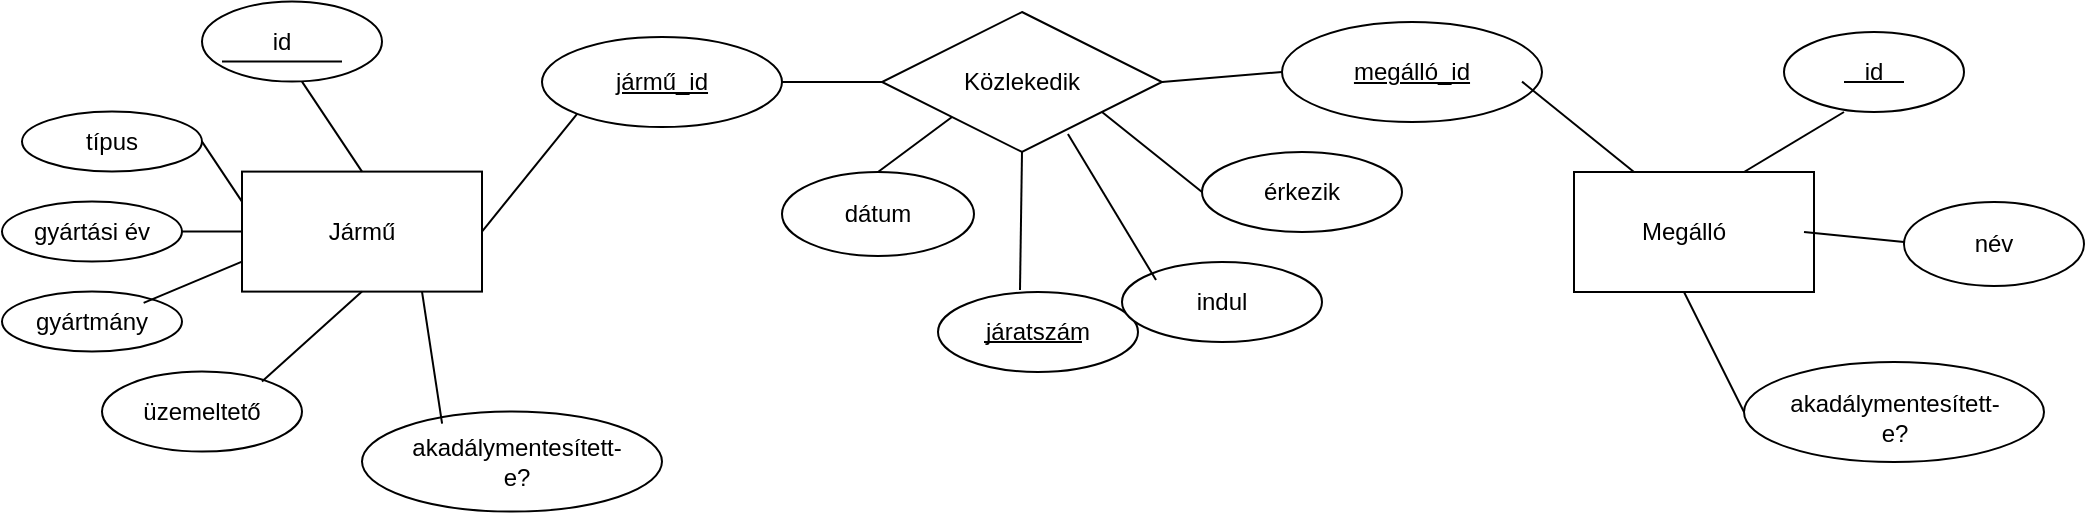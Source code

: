 <mxfile version="23.1.6" type="device">
  <diagram name="1 oldal" id="k7qnhddqRf9nzqc2Ejq8">
    <mxGraphModel dx="2807" dy="1204" grid="1" gridSize="10" guides="1" tooltips="1" connect="1" arrows="1" fold="1" page="1" pageScale="1" pageWidth="827" pageHeight="1169" math="0" shadow="0">
      <root>
        <mxCell id="0" />
        <mxCell id="1" parent="0" />
        <mxCell id="57wa1wvrsa3jBLDCA3DL-5" value="" style="ellipse;whiteSpace=wrap;html=1;" parent="1" vertex="1">
          <mxGeometry x="-10" y="474.8" width="90" height="40" as="geometry" />
        </mxCell>
        <mxCell id="_uJxmvS0vkBwXmg9_zSi-1" value="" style="rhombus;whiteSpace=wrap;html=1;" parent="1" vertex="1">
          <mxGeometry x="330" y="480" width="140" height="70" as="geometry" />
        </mxCell>
        <mxCell id="_uJxmvS0vkBwXmg9_zSi-2" value="&lt;div&gt;Közlekedik&lt;br&gt;&lt;/div&gt;" style="text;html=1;align=center;verticalAlign=middle;whiteSpace=wrap;rounded=0;" parent="1" vertex="1">
          <mxGeometry x="370" y="500" width="60" height="30" as="geometry" />
        </mxCell>
        <mxCell id="_uJxmvS0vkBwXmg9_zSi-3" value="" style="rounded=0;whiteSpace=wrap;html=1;" parent="1" vertex="1">
          <mxGeometry x="10" y="559.8" width="120" height="60" as="geometry" />
        </mxCell>
        <mxCell id="_uJxmvS0vkBwXmg9_zSi-4" value="" style="rounded=0;whiteSpace=wrap;html=1;" parent="1" vertex="1">
          <mxGeometry x="676" y="560" width="120" height="60" as="geometry" />
        </mxCell>
        <mxCell id="_uJxmvS0vkBwXmg9_zSi-5" value="Jármű" style="text;html=1;align=center;verticalAlign=middle;whiteSpace=wrap;rounded=0;" parent="1" vertex="1">
          <mxGeometry x="40" y="574.8" width="60" height="30" as="geometry" />
        </mxCell>
        <mxCell id="_uJxmvS0vkBwXmg9_zSi-6" value="Megálló" style="text;html=1;align=center;verticalAlign=middle;whiteSpace=wrap;rounded=0;" parent="1" vertex="1">
          <mxGeometry x="701" y="575" width="60" height="30" as="geometry" />
        </mxCell>
        <mxCell id="_uJxmvS0vkBwXmg9_zSi-7" value="" style="endArrow=none;html=1;rounded=0;exitX=1;exitY=0.5;exitDx=0;exitDy=0;entryX=0;entryY=1;entryDx=0;entryDy=0;" parent="1" source="_uJxmvS0vkBwXmg9_zSi-3" target="6KGySnNj_fVip3hefSK2-7" edge="1">
          <mxGeometry width="50" height="50" relative="1" as="geometry">
            <mxPoint x="210" y="392.8" as="sourcePoint" />
            <mxPoint x="174.439" y="410.203" as="targetPoint" />
          </mxGeometry>
        </mxCell>
        <mxCell id="_uJxmvS0vkBwXmg9_zSi-10" value="" style="ellipse;whiteSpace=wrap;html=1;" parent="1" vertex="1">
          <mxGeometry x="358" y="620" width="100" height="40" as="geometry" />
        </mxCell>
        <mxCell id="_uJxmvS0vkBwXmg9_zSi-11" value="járatszám" style="text;html=1;align=center;verticalAlign=middle;whiteSpace=wrap;rounded=0;" parent="1" vertex="1">
          <mxGeometry x="378" y="625" width="60" height="30" as="geometry" />
        </mxCell>
        <mxCell id="_uJxmvS0vkBwXmg9_zSi-12" value="típus" style="ellipse;whiteSpace=wrap;html=1;" parent="1" vertex="1">
          <mxGeometry x="-100" y="529.8" width="90" height="30" as="geometry" />
        </mxCell>
        <mxCell id="_uJxmvS0vkBwXmg9_zSi-13" value="gyártmány" style="ellipse;whiteSpace=wrap;html=1;" parent="1" vertex="1">
          <mxGeometry x="-110" y="619.8" width="90" height="30" as="geometry" />
        </mxCell>
        <mxCell id="_uJxmvS0vkBwXmg9_zSi-14" value="" style="ellipse;whiteSpace=wrap;html=1;" parent="1" vertex="1">
          <mxGeometry x="-60" y="659.8" width="100" height="40" as="geometry" />
        </mxCell>
        <mxCell id="_uJxmvS0vkBwXmg9_zSi-15" value="üzemeltető" style="text;html=1;align=center;verticalAlign=middle;whiteSpace=wrap;rounded=0;" parent="1" vertex="1">
          <mxGeometry x="-40" y="664.8" width="60" height="30" as="geometry" />
        </mxCell>
        <mxCell id="_uJxmvS0vkBwXmg9_zSi-16" value="" style="endArrow=none;html=1;rounded=0;entryX=0;entryY=0.25;entryDx=0;entryDy=0;" parent="1" target="_uJxmvS0vkBwXmg9_zSi-3" edge="1">
          <mxGeometry width="50" height="50" relative="1" as="geometry">
            <mxPoint x="-10" y="544.8" as="sourcePoint" />
            <mxPoint x="40" y="494.8" as="targetPoint" />
          </mxGeometry>
        </mxCell>
        <mxCell id="_uJxmvS0vkBwXmg9_zSi-17" value="" style="endArrow=none;html=1;rounded=0;entryX=0;entryY=0.75;entryDx=0;entryDy=0;exitX=0.787;exitY=0.189;exitDx=0;exitDy=0;exitPerimeter=0;" parent="1" source="_uJxmvS0vkBwXmg9_zSi-13" target="_uJxmvS0vkBwXmg9_zSi-3" edge="1">
          <mxGeometry width="50" height="50" relative="1" as="geometry">
            <mxPoint x="-20" y="609.8" as="sourcePoint" />
            <mxPoint x="30" y="559.8" as="targetPoint" />
          </mxGeometry>
        </mxCell>
        <mxCell id="_uJxmvS0vkBwXmg9_zSi-18" value="" style="endArrow=none;html=1;rounded=0;entryX=0.5;entryY=1;entryDx=0;entryDy=0;" parent="1" target="_uJxmvS0vkBwXmg9_zSi-3" edge="1">
          <mxGeometry width="50" height="50" relative="1" as="geometry">
            <mxPoint x="20" y="664.8" as="sourcePoint" />
            <mxPoint x="70" y="614.8" as="targetPoint" />
          </mxGeometry>
        </mxCell>
        <mxCell id="_uJxmvS0vkBwXmg9_zSi-19" value="" style="endArrow=none;html=1;rounded=0;exitX=0.5;exitY=0;exitDx=0;exitDy=0;" parent="1" source="_uJxmvS0vkBwXmg9_zSi-3" edge="1">
          <mxGeometry width="50" height="50" relative="1" as="geometry">
            <mxPoint x="-10" y="564.8" as="sourcePoint" />
            <mxPoint x="40" y="514.8" as="targetPoint" />
            <Array as="points" />
          </mxGeometry>
        </mxCell>
        <mxCell id="_uJxmvS0vkBwXmg9_zSi-20" value="" style="endArrow=none;html=1;rounded=0;" parent="1" edge="1">
          <mxGeometry width="50" height="50" relative="1" as="geometry">
            <mxPoint y="504.8" as="sourcePoint" />
            <mxPoint x="60" y="504.8" as="targetPoint" />
            <Array as="points">
              <mxPoint x="40" y="504.8" />
            </Array>
          </mxGeometry>
        </mxCell>
        <mxCell id="_uJxmvS0vkBwXmg9_zSi-21" value="" style="ellipse;whiteSpace=wrap;html=1;" parent="1" vertex="1">
          <mxGeometry x="781" y="490" width="90" height="40" as="geometry" />
        </mxCell>
        <mxCell id="_uJxmvS0vkBwXmg9_zSi-22" value="" style="ellipse;whiteSpace=wrap;html=1;" parent="1" vertex="1">
          <mxGeometry x="841" y="575" width="90" height="42" as="geometry" />
        </mxCell>
        <mxCell id="_uJxmvS0vkBwXmg9_zSi-23" value="" style="ellipse;whiteSpace=wrap;html=1;" parent="1" vertex="1">
          <mxGeometry x="761" y="655" width="150" height="50" as="geometry" />
        </mxCell>
        <mxCell id="_uJxmvS0vkBwXmg9_zSi-24" value="id" style="text;html=1;align=center;verticalAlign=middle;whiteSpace=wrap;rounded=0;strokeColor=none;" parent="1" vertex="1">
          <mxGeometry x="796" y="495" width="60" height="30" as="geometry" />
        </mxCell>
        <mxCell id="_uJxmvS0vkBwXmg9_zSi-25" value="név" style="text;html=1;align=center;verticalAlign=middle;whiteSpace=wrap;rounded=0;" parent="1" vertex="1">
          <mxGeometry x="856" y="581" width="60" height="30" as="geometry" />
        </mxCell>
        <mxCell id="_uJxmvS0vkBwXmg9_zSi-26" value="akadálymentesített-e?" style="text;html=1;align=center;verticalAlign=middle;whiteSpace=wrap;rounded=0;" parent="1" vertex="1">
          <mxGeometry x="798.5" y="665" width="75" height="35" as="geometry" />
        </mxCell>
        <mxCell id="_uJxmvS0vkBwXmg9_zSi-27" value="" style="endArrow=none;html=1;rounded=0;exitX=0;exitY=0.5;exitDx=0;exitDy=0;entryX=0.5;entryY=1;entryDx=0;entryDy=0;" parent="1" source="_uJxmvS0vkBwXmg9_zSi-23" edge="1">
          <mxGeometry width="50" height="50" relative="1" as="geometry">
            <mxPoint x="671" y="695" as="sourcePoint" />
            <mxPoint x="731" y="620" as="targetPoint" />
          </mxGeometry>
        </mxCell>
        <mxCell id="_uJxmvS0vkBwXmg9_zSi-30" value="" style="endArrow=none;html=1;rounded=0;exitX=0.75;exitY=0;exitDx=0;exitDy=0;" parent="1" edge="1">
          <mxGeometry width="50" height="50" relative="1" as="geometry">
            <mxPoint x="761" y="560" as="sourcePoint" />
            <mxPoint x="811" y="530" as="targetPoint" />
          </mxGeometry>
        </mxCell>
        <mxCell id="_uJxmvS0vkBwXmg9_zSi-32" value="" style="endArrow=none;html=1;rounded=0;exitX=1;exitY=0.5;exitDx=0;exitDy=0;" parent="1" edge="1">
          <mxGeometry width="50" height="50" relative="1" as="geometry">
            <mxPoint x="791" y="590" as="sourcePoint" />
            <mxPoint x="841" y="595" as="targetPoint" />
          </mxGeometry>
        </mxCell>
        <mxCell id="_uJxmvS0vkBwXmg9_zSi-33" value="" style="ellipse;whiteSpace=wrap;html=1;" parent="1" vertex="1">
          <mxGeometry x="280" y="560" width="96" height="42" as="geometry" />
        </mxCell>
        <mxCell id="_uJxmvS0vkBwXmg9_zSi-34" value="" style="ellipse;whiteSpace=wrap;html=1;" parent="1" vertex="1">
          <mxGeometry x="490" y="550" width="100" height="40" as="geometry" />
        </mxCell>
        <mxCell id="_uJxmvS0vkBwXmg9_zSi-35" value="dátum" style="text;html=1;align=center;verticalAlign=middle;whiteSpace=wrap;rounded=0;" parent="1" vertex="1">
          <mxGeometry x="298" y="566" width="60" height="30" as="geometry" />
        </mxCell>
        <mxCell id="_uJxmvS0vkBwXmg9_zSi-36" value="érkezik" style="text;html=1;align=center;verticalAlign=middle;whiteSpace=wrap;rounded=0;" parent="1" vertex="1">
          <mxGeometry x="510" y="555" width="60" height="30" as="geometry" />
        </mxCell>
        <mxCell id="_uJxmvS0vkBwXmg9_zSi-40" value="" style="endArrow=none;html=1;rounded=0;exitX=0.5;exitY=0;exitDx=0;exitDy=0;entryX=0;entryY=1;entryDx=0;entryDy=0;" parent="1" source="_uJxmvS0vkBwXmg9_zSi-33" target="_uJxmvS0vkBwXmg9_zSi-1" edge="1">
          <mxGeometry width="50" height="50" relative="1" as="geometry">
            <mxPoint x="350" y="570" as="sourcePoint" />
            <mxPoint x="370" y="530" as="targetPoint" />
          </mxGeometry>
        </mxCell>
        <mxCell id="_uJxmvS0vkBwXmg9_zSi-41" value="" style="endArrow=none;html=1;rounded=0;exitX=0;exitY=0.5;exitDx=0;exitDy=0;" parent="1" source="_uJxmvS0vkBwXmg9_zSi-34" edge="1">
          <mxGeometry width="50" height="50" relative="1" as="geometry">
            <mxPoint x="480" y="560" as="sourcePoint" />
            <mxPoint x="440" y="530" as="targetPoint" />
          </mxGeometry>
        </mxCell>
        <mxCell id="57wa1wvrsa3jBLDCA3DL-3" value="" style="endArrow=none;html=1;rounded=0;entryX=0.5;entryY=1;entryDx=0;entryDy=0;exitX=0.41;exitY=-0.025;exitDx=0;exitDy=0;exitPerimeter=0;" parent="1" source="_uJxmvS0vkBwXmg9_zSi-10" target="_uJxmvS0vkBwXmg9_zSi-1" edge="1">
          <mxGeometry width="50" height="50" relative="1" as="geometry">
            <mxPoint x="389" y="620" as="sourcePoint" />
            <mxPoint x="439" y="570" as="targetPoint" />
          </mxGeometry>
        </mxCell>
        <mxCell id="57wa1wvrsa3jBLDCA3DL-7" value="id" style="text;html=1;align=center;verticalAlign=middle;whiteSpace=wrap;rounded=0;" parent="1" vertex="1">
          <mxGeometry y="479.8" width="60" height="30" as="geometry" />
        </mxCell>
        <mxCell id="57wa1wvrsa3jBLDCA3DL-8" value="" style="endArrow=none;html=1;rounded=0;" parent="1" edge="1">
          <mxGeometry width="50" height="50" relative="1" as="geometry">
            <mxPoint x="811" y="515" as="sourcePoint" />
            <mxPoint x="841" y="515" as="targetPoint" />
            <Array as="points">
              <mxPoint x="821" y="515" />
            </Array>
          </mxGeometry>
        </mxCell>
        <mxCell id="57wa1wvrsa3jBLDCA3DL-9" value="" style="ellipse;whiteSpace=wrap;html=1;" parent="1" vertex="1">
          <mxGeometry x="450" y="605" width="100" height="40" as="geometry" />
        </mxCell>
        <mxCell id="57wa1wvrsa3jBLDCA3DL-10" value="indul" style="text;html=1;align=center;verticalAlign=middle;whiteSpace=wrap;rounded=0;" parent="1" vertex="1">
          <mxGeometry x="470" y="610" width="60" height="30" as="geometry" />
        </mxCell>
        <mxCell id="57wa1wvrsa3jBLDCA3DL-11" value="" style="endArrow=none;html=1;rounded=0;exitX=0;exitY=0.5;exitDx=0;exitDy=0;entryX=0.664;entryY=0.871;entryDx=0;entryDy=0;entryPerimeter=0;" parent="1" target="_uJxmvS0vkBwXmg9_zSi-1" edge="1">
          <mxGeometry width="50" height="50" relative="1" as="geometry">
            <mxPoint x="467" y="614.03" as="sourcePoint" />
            <mxPoint x="438" y="530" as="targetPoint" />
          </mxGeometry>
        </mxCell>
        <mxCell id="57wa1wvrsa3jBLDCA3DL-13" value="" style="ellipse;whiteSpace=wrap;html=1;" parent="1" vertex="1">
          <mxGeometry x="70" y="679.8" width="150" height="50" as="geometry" />
        </mxCell>
        <mxCell id="57wa1wvrsa3jBLDCA3DL-14" value="akadálymentesített-e?" style="text;html=1;align=center;verticalAlign=middle;whiteSpace=wrap;rounded=0;" parent="1" vertex="1">
          <mxGeometry x="110" y="687.3" width="75" height="35" as="geometry" />
        </mxCell>
        <mxCell id="57wa1wvrsa3jBLDCA3DL-15" value="" style="endArrow=none;html=1;rounded=0;entryX=0.75;entryY=1;entryDx=0;entryDy=0;exitX=0.267;exitY=0.12;exitDx=0;exitDy=0;exitPerimeter=0;" parent="1" source="57wa1wvrsa3jBLDCA3DL-13" target="_uJxmvS0vkBwXmg9_zSi-3" edge="1">
          <mxGeometry width="50" height="50" relative="1" as="geometry">
            <mxPoint x="110" y="674.8" as="sourcePoint" />
            <mxPoint x="30" y="694.8" as="targetPoint" />
          </mxGeometry>
        </mxCell>
        <mxCell id="6KGySnNj_fVip3hefSK2-4" style="edgeStyle=orthogonalEdgeStyle;rounded=0;orthogonalLoop=1;jettySize=auto;html=1;entryX=0;entryY=0.5;entryDx=0;entryDy=0;endArrow=none;endFill=0;" parent="1" source="6KGySnNj_fVip3hefSK2-2" target="_uJxmvS0vkBwXmg9_zSi-3" edge="1">
          <mxGeometry relative="1" as="geometry" />
        </mxCell>
        <mxCell id="6KGySnNj_fVip3hefSK2-2" value="gyártási év" style="ellipse;whiteSpace=wrap;html=1;" parent="1" vertex="1">
          <mxGeometry x="-110" y="574.8" width="90" height="30" as="geometry" />
        </mxCell>
        <mxCell id="6KGySnNj_fVip3hefSK2-5" value="" style="endArrow=none;html=1;rounded=0;" parent="1" edge="1">
          <mxGeometry width="50" height="50" relative="1" as="geometry">
            <mxPoint x="381" y="645" as="sourcePoint" />
            <mxPoint x="430" y="645" as="targetPoint" />
          </mxGeometry>
        </mxCell>
        <mxCell id="6KGySnNj_fVip3hefSK2-8" style="edgeStyle=orthogonalEdgeStyle;rounded=0;orthogonalLoop=1;jettySize=auto;html=1;entryX=0;entryY=0.5;entryDx=0;entryDy=0;endArrow=none;endFill=0;" parent="1" source="6KGySnNj_fVip3hefSK2-7" target="_uJxmvS0vkBwXmg9_zSi-1" edge="1">
          <mxGeometry relative="1" as="geometry" />
        </mxCell>
        <mxCell id="6KGySnNj_fVip3hefSK2-7" value="&lt;u&gt;jármű_id&lt;/u&gt;" style="ellipse;whiteSpace=wrap;html=1;" parent="1" vertex="1">
          <mxGeometry x="160" y="492.5" width="120" height="45" as="geometry" />
        </mxCell>
        <mxCell id="vZCf9D7s0bhnrQTFns-2-2" value="&lt;u&gt;megálló_id&lt;/u&gt;" style="ellipse;whiteSpace=wrap;html=1;" vertex="1" parent="1">
          <mxGeometry x="530" y="485" width="130" height="50" as="geometry" />
        </mxCell>
        <mxCell id="vZCf9D7s0bhnrQTFns-2-3" value="" style="endArrow=none;html=1;rounded=0;fontSize=12;startSize=8;endSize=8;entryX=0.25;entryY=0;entryDx=0;entryDy=0;" edge="1" parent="1" target="_uJxmvS0vkBwXmg9_zSi-4">
          <mxGeometry width="50" height="50" relative="1" as="geometry">
            <mxPoint x="650" y="514.8" as="sourcePoint" />
            <mxPoint x="700" y="550" as="targetPoint" />
          </mxGeometry>
        </mxCell>
        <mxCell id="vZCf9D7s0bhnrQTFns-2-4" value="" style="endArrow=none;html=1;rounded=0;fontSize=12;startSize=8;endSize=8;exitX=1;exitY=0.5;exitDx=0;exitDy=0;entryX=0;entryY=0.5;entryDx=0;entryDy=0;" edge="1" parent="1" source="_uJxmvS0vkBwXmg9_zSi-1" target="vZCf9D7s0bhnrQTFns-2-2">
          <mxGeometry width="50" height="50" relative="1" as="geometry">
            <mxPoint x="475" y="514.8" as="sourcePoint" />
            <mxPoint x="525" y="514.8" as="targetPoint" />
            <Array as="points" />
          </mxGeometry>
        </mxCell>
      </root>
    </mxGraphModel>
  </diagram>
</mxfile>
